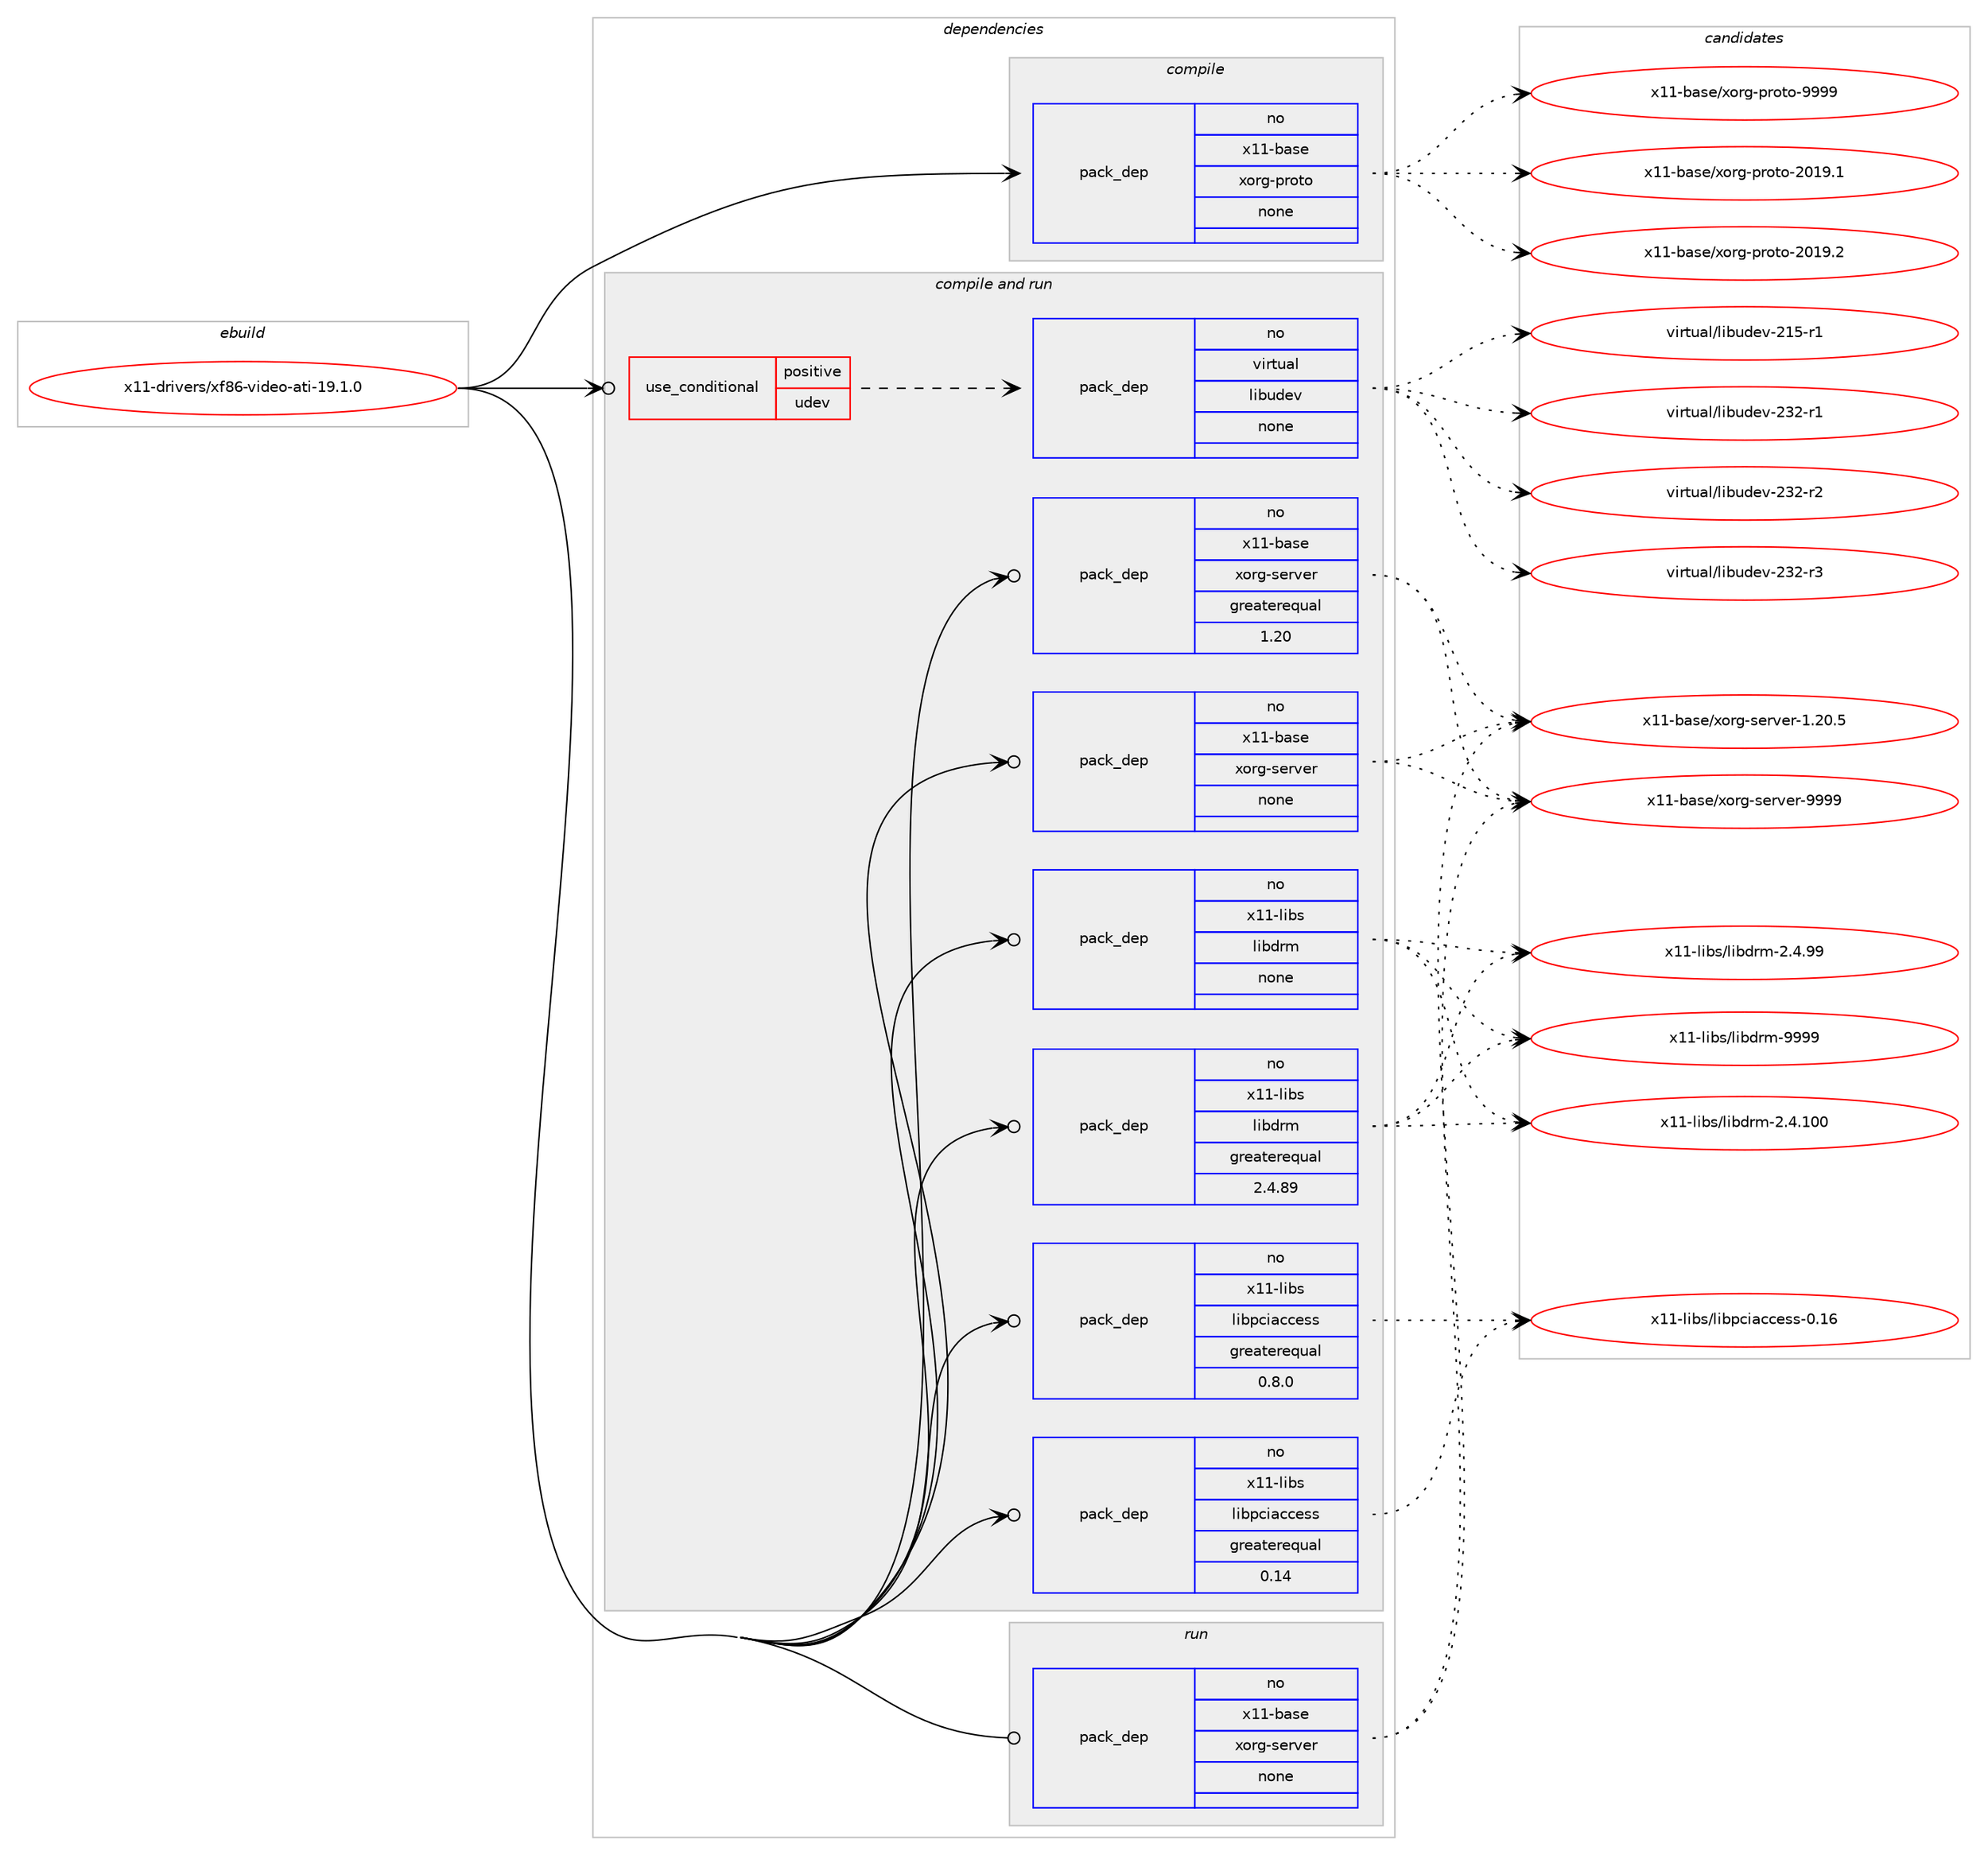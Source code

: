 digraph prolog {

# *************
# Graph options
# *************

newrank=true;
concentrate=true;
compound=true;
graph [rankdir=LR,fontname=Helvetica,fontsize=10,ranksep=1.5];#, ranksep=2.5, nodesep=0.2];
edge  [arrowhead=vee];
node  [fontname=Helvetica,fontsize=10];

# **********
# The ebuild
# **********

subgraph cluster_leftcol {
color=gray;
rank=same;
label=<<i>ebuild</i>>;
id [label="x11-drivers/xf86-video-ati-19.1.0", color=red, width=4, href="../x11-drivers/xf86-video-ati-19.1.0.svg"];
}

# ****************
# The dependencies
# ****************

subgraph cluster_midcol {
color=gray;
label=<<i>dependencies</i>>;
subgraph cluster_compile {
fillcolor="#eeeeee";
style=filled;
label=<<i>compile</i>>;
subgraph pack678916 {
dependency914545 [label=<<TABLE BORDER="0" CELLBORDER="1" CELLSPACING="0" CELLPADDING="4" WIDTH="220"><TR><TD ROWSPAN="6" CELLPADDING="30">pack_dep</TD></TR><TR><TD WIDTH="110">no</TD></TR><TR><TD>x11-base</TD></TR><TR><TD>xorg-proto</TD></TR><TR><TD>none</TD></TR><TR><TD></TD></TR></TABLE>>, shape=none, color=blue];
}
id:e -> dependency914545:w [weight=20,style="solid",arrowhead="vee"];
}
subgraph cluster_compileandrun {
fillcolor="#eeeeee";
style=filled;
label=<<i>compile and run</i>>;
subgraph cond219114 {
dependency914546 [label=<<TABLE BORDER="0" CELLBORDER="1" CELLSPACING="0" CELLPADDING="4"><TR><TD ROWSPAN="3" CELLPADDING="10">use_conditional</TD></TR><TR><TD>positive</TD></TR><TR><TD>udev</TD></TR></TABLE>>, shape=none, color=red];
subgraph pack678917 {
dependency914547 [label=<<TABLE BORDER="0" CELLBORDER="1" CELLSPACING="0" CELLPADDING="4" WIDTH="220"><TR><TD ROWSPAN="6" CELLPADDING="30">pack_dep</TD></TR><TR><TD WIDTH="110">no</TD></TR><TR><TD>virtual</TD></TR><TR><TD>libudev</TD></TR><TR><TD>none</TD></TR><TR><TD></TD></TR></TABLE>>, shape=none, color=blue];
}
dependency914546:e -> dependency914547:w [weight=20,style="dashed",arrowhead="vee"];
}
id:e -> dependency914546:w [weight=20,style="solid",arrowhead="odotvee"];
subgraph pack678918 {
dependency914548 [label=<<TABLE BORDER="0" CELLBORDER="1" CELLSPACING="0" CELLPADDING="4" WIDTH="220"><TR><TD ROWSPAN="6" CELLPADDING="30">pack_dep</TD></TR><TR><TD WIDTH="110">no</TD></TR><TR><TD>x11-base</TD></TR><TR><TD>xorg-server</TD></TR><TR><TD>greaterequal</TD></TR><TR><TD>1.20</TD></TR></TABLE>>, shape=none, color=blue];
}
id:e -> dependency914548:w [weight=20,style="solid",arrowhead="odotvee"];
subgraph pack678919 {
dependency914549 [label=<<TABLE BORDER="0" CELLBORDER="1" CELLSPACING="0" CELLPADDING="4" WIDTH="220"><TR><TD ROWSPAN="6" CELLPADDING="30">pack_dep</TD></TR><TR><TD WIDTH="110">no</TD></TR><TR><TD>x11-base</TD></TR><TR><TD>xorg-server</TD></TR><TR><TD>none</TD></TR><TR><TD></TD></TR></TABLE>>, shape=none, color=blue];
}
id:e -> dependency914549:w [weight=20,style="solid",arrowhead="odotvee"];
subgraph pack678920 {
dependency914550 [label=<<TABLE BORDER="0" CELLBORDER="1" CELLSPACING="0" CELLPADDING="4" WIDTH="220"><TR><TD ROWSPAN="6" CELLPADDING="30">pack_dep</TD></TR><TR><TD WIDTH="110">no</TD></TR><TR><TD>x11-libs</TD></TR><TR><TD>libdrm</TD></TR><TR><TD>greaterequal</TD></TR><TR><TD>2.4.89</TD></TR></TABLE>>, shape=none, color=blue];
}
id:e -> dependency914550:w [weight=20,style="solid",arrowhead="odotvee"];
subgraph pack678921 {
dependency914551 [label=<<TABLE BORDER="0" CELLBORDER="1" CELLSPACING="0" CELLPADDING="4" WIDTH="220"><TR><TD ROWSPAN="6" CELLPADDING="30">pack_dep</TD></TR><TR><TD WIDTH="110">no</TD></TR><TR><TD>x11-libs</TD></TR><TR><TD>libdrm</TD></TR><TR><TD>none</TD></TR><TR><TD></TD></TR></TABLE>>, shape=none, color=blue];
}
id:e -> dependency914551:w [weight=20,style="solid",arrowhead="odotvee"];
subgraph pack678922 {
dependency914552 [label=<<TABLE BORDER="0" CELLBORDER="1" CELLSPACING="0" CELLPADDING="4" WIDTH="220"><TR><TD ROWSPAN="6" CELLPADDING="30">pack_dep</TD></TR><TR><TD WIDTH="110">no</TD></TR><TR><TD>x11-libs</TD></TR><TR><TD>libpciaccess</TD></TR><TR><TD>greaterequal</TD></TR><TR><TD>0.14</TD></TR></TABLE>>, shape=none, color=blue];
}
id:e -> dependency914552:w [weight=20,style="solid",arrowhead="odotvee"];
subgraph pack678923 {
dependency914553 [label=<<TABLE BORDER="0" CELLBORDER="1" CELLSPACING="0" CELLPADDING="4" WIDTH="220"><TR><TD ROWSPAN="6" CELLPADDING="30">pack_dep</TD></TR><TR><TD WIDTH="110">no</TD></TR><TR><TD>x11-libs</TD></TR><TR><TD>libpciaccess</TD></TR><TR><TD>greaterequal</TD></TR><TR><TD>0.8.0</TD></TR></TABLE>>, shape=none, color=blue];
}
id:e -> dependency914553:w [weight=20,style="solid",arrowhead="odotvee"];
}
subgraph cluster_run {
fillcolor="#eeeeee";
style=filled;
label=<<i>run</i>>;
subgraph pack678924 {
dependency914554 [label=<<TABLE BORDER="0" CELLBORDER="1" CELLSPACING="0" CELLPADDING="4" WIDTH="220"><TR><TD ROWSPAN="6" CELLPADDING="30">pack_dep</TD></TR><TR><TD WIDTH="110">no</TD></TR><TR><TD>x11-base</TD></TR><TR><TD>xorg-server</TD></TR><TR><TD>none</TD></TR><TR><TD></TD></TR></TABLE>>, shape=none, color=blue];
}
id:e -> dependency914554:w [weight=20,style="solid",arrowhead="odot"];
}
}

# **************
# The candidates
# **************

subgraph cluster_choices {
rank=same;
color=gray;
label=<<i>candidates</i>>;

subgraph choice678916 {
color=black;
nodesep=1;
choice1204949459897115101471201111141034511211411111611145504849574649 [label="x11-base/xorg-proto-2019.1", color=red, width=4,href="../x11-base/xorg-proto-2019.1.svg"];
choice1204949459897115101471201111141034511211411111611145504849574650 [label="x11-base/xorg-proto-2019.2", color=red, width=4,href="../x11-base/xorg-proto-2019.2.svg"];
choice120494945989711510147120111114103451121141111161114557575757 [label="x11-base/xorg-proto-9999", color=red, width=4,href="../x11-base/xorg-proto-9999.svg"];
dependency914545:e -> choice1204949459897115101471201111141034511211411111611145504849574649:w [style=dotted,weight="100"];
dependency914545:e -> choice1204949459897115101471201111141034511211411111611145504849574650:w [style=dotted,weight="100"];
dependency914545:e -> choice120494945989711510147120111114103451121141111161114557575757:w [style=dotted,weight="100"];
}
subgraph choice678917 {
color=black;
nodesep=1;
choice118105114116117971084710810598117100101118455049534511449 [label="virtual/libudev-215-r1", color=red, width=4,href="../virtual/libudev-215-r1.svg"];
choice118105114116117971084710810598117100101118455051504511449 [label="virtual/libudev-232-r1", color=red, width=4,href="../virtual/libudev-232-r1.svg"];
choice118105114116117971084710810598117100101118455051504511450 [label="virtual/libudev-232-r2", color=red, width=4,href="../virtual/libudev-232-r2.svg"];
choice118105114116117971084710810598117100101118455051504511451 [label="virtual/libudev-232-r3", color=red, width=4,href="../virtual/libudev-232-r3.svg"];
dependency914547:e -> choice118105114116117971084710810598117100101118455049534511449:w [style=dotted,weight="100"];
dependency914547:e -> choice118105114116117971084710810598117100101118455051504511449:w [style=dotted,weight="100"];
dependency914547:e -> choice118105114116117971084710810598117100101118455051504511450:w [style=dotted,weight="100"];
dependency914547:e -> choice118105114116117971084710810598117100101118455051504511451:w [style=dotted,weight="100"];
}
subgraph choice678918 {
color=black;
nodesep=1;
choice1204949459897115101471201111141034511510111411810111445494650484653 [label="x11-base/xorg-server-1.20.5", color=red, width=4,href="../x11-base/xorg-server-1.20.5.svg"];
choice120494945989711510147120111114103451151011141181011144557575757 [label="x11-base/xorg-server-9999", color=red, width=4,href="../x11-base/xorg-server-9999.svg"];
dependency914548:e -> choice1204949459897115101471201111141034511510111411810111445494650484653:w [style=dotted,weight="100"];
dependency914548:e -> choice120494945989711510147120111114103451151011141181011144557575757:w [style=dotted,weight="100"];
}
subgraph choice678919 {
color=black;
nodesep=1;
choice1204949459897115101471201111141034511510111411810111445494650484653 [label="x11-base/xorg-server-1.20.5", color=red, width=4,href="../x11-base/xorg-server-1.20.5.svg"];
choice120494945989711510147120111114103451151011141181011144557575757 [label="x11-base/xorg-server-9999", color=red, width=4,href="../x11-base/xorg-server-9999.svg"];
dependency914549:e -> choice1204949459897115101471201111141034511510111411810111445494650484653:w [style=dotted,weight="100"];
dependency914549:e -> choice120494945989711510147120111114103451151011141181011144557575757:w [style=dotted,weight="100"];
}
subgraph choice678920 {
color=black;
nodesep=1;
choice1204949451081059811547108105981001141094550465246494848 [label="x11-libs/libdrm-2.4.100", color=red, width=4,href="../x11-libs/libdrm-2.4.100.svg"];
choice12049494510810598115471081059810011410945504652465757 [label="x11-libs/libdrm-2.4.99", color=red, width=4,href="../x11-libs/libdrm-2.4.99.svg"];
choice1204949451081059811547108105981001141094557575757 [label="x11-libs/libdrm-9999", color=red, width=4,href="../x11-libs/libdrm-9999.svg"];
dependency914550:e -> choice1204949451081059811547108105981001141094550465246494848:w [style=dotted,weight="100"];
dependency914550:e -> choice12049494510810598115471081059810011410945504652465757:w [style=dotted,weight="100"];
dependency914550:e -> choice1204949451081059811547108105981001141094557575757:w [style=dotted,weight="100"];
}
subgraph choice678921 {
color=black;
nodesep=1;
choice1204949451081059811547108105981001141094550465246494848 [label="x11-libs/libdrm-2.4.100", color=red, width=4,href="../x11-libs/libdrm-2.4.100.svg"];
choice12049494510810598115471081059810011410945504652465757 [label="x11-libs/libdrm-2.4.99", color=red, width=4,href="../x11-libs/libdrm-2.4.99.svg"];
choice1204949451081059811547108105981001141094557575757 [label="x11-libs/libdrm-9999", color=red, width=4,href="../x11-libs/libdrm-9999.svg"];
dependency914551:e -> choice1204949451081059811547108105981001141094550465246494848:w [style=dotted,weight="100"];
dependency914551:e -> choice12049494510810598115471081059810011410945504652465757:w [style=dotted,weight="100"];
dependency914551:e -> choice1204949451081059811547108105981001141094557575757:w [style=dotted,weight="100"];
}
subgraph choice678922 {
color=black;
nodesep=1;
choice120494945108105981154710810598112991059799991011151154548464954 [label="x11-libs/libpciaccess-0.16", color=red, width=4,href="../x11-libs/libpciaccess-0.16.svg"];
dependency914552:e -> choice120494945108105981154710810598112991059799991011151154548464954:w [style=dotted,weight="100"];
}
subgraph choice678923 {
color=black;
nodesep=1;
choice120494945108105981154710810598112991059799991011151154548464954 [label="x11-libs/libpciaccess-0.16", color=red, width=4,href="../x11-libs/libpciaccess-0.16.svg"];
dependency914553:e -> choice120494945108105981154710810598112991059799991011151154548464954:w [style=dotted,weight="100"];
}
subgraph choice678924 {
color=black;
nodesep=1;
choice1204949459897115101471201111141034511510111411810111445494650484653 [label="x11-base/xorg-server-1.20.5", color=red, width=4,href="../x11-base/xorg-server-1.20.5.svg"];
choice120494945989711510147120111114103451151011141181011144557575757 [label="x11-base/xorg-server-9999", color=red, width=4,href="../x11-base/xorg-server-9999.svg"];
dependency914554:e -> choice1204949459897115101471201111141034511510111411810111445494650484653:w [style=dotted,weight="100"];
dependency914554:e -> choice120494945989711510147120111114103451151011141181011144557575757:w [style=dotted,weight="100"];
}
}

}
